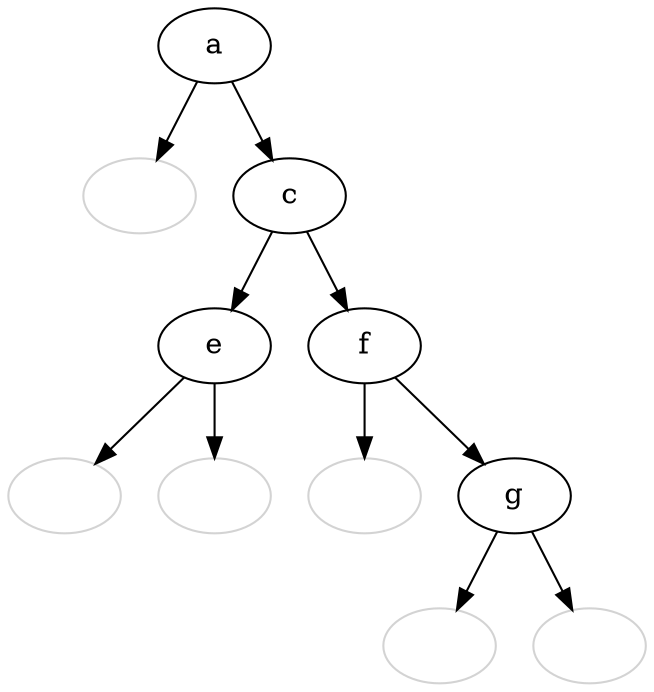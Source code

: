 digraph {
    rankdir=TB;

    o1 [label="" color=lightgrey];
    o2 [label="" color=lightgrey];
    o3 [label="" color=lightgrey];
    o4 [label="" color=lightgrey];
    o5 [label="" color=lightgrey];
    o6 [label="" color=lightgrey];

    a -> o1;
    a -> c;

    c -> e;
    c -> f;

    e -> o2;
    e -> o3;

    f -> g;
    f -> o4;

    g -> o5;
    g -> o6;
}
